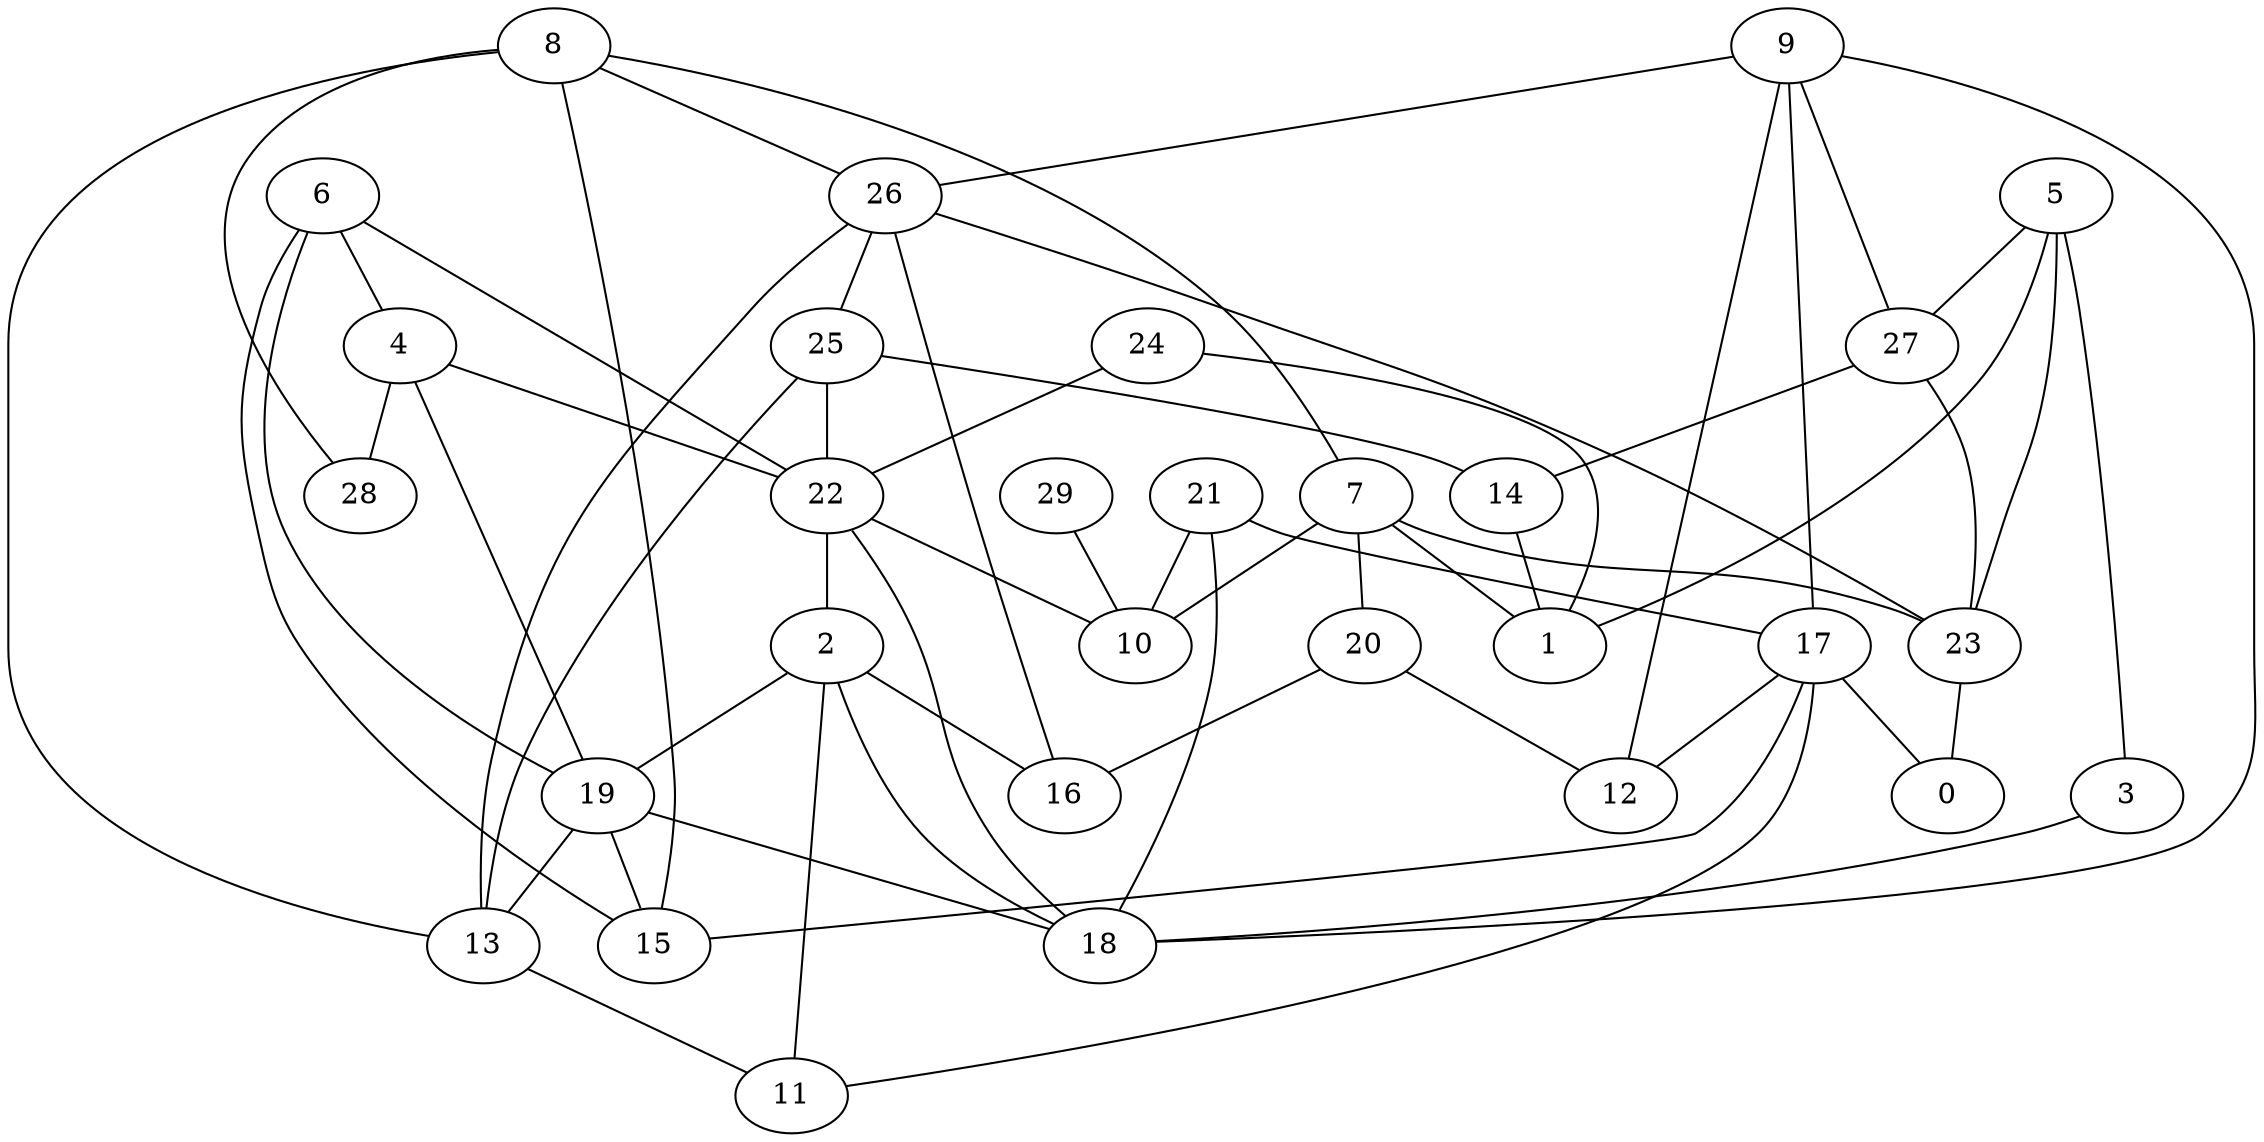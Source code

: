 digraph GG_graph {

subgraph G_graph {
edge [color = black]
"29" -> "10" [dir = none]
"24" -> "22" [dir = none]
"20" -> "12" [dir = none]
"14" -> "1" [dir = none]
"26" -> "23" [dir = none]
"26" -> "16" [dir = none]
"9" -> "27" [dir = none]
"9" -> "26" [dir = none]
"9" -> "12" [dir = none]
"9" -> "18" [dir = none]
"22" -> "10" [dir = none]
"22" -> "18" [dir = none]
"19" -> "18" [dir = none]
"25" -> "13" [dir = none]
"25" -> "14" [dir = none]
"25" -> "22" [dir = none]
"2" -> "18" [dir = none]
"6" -> "15" [dir = none]
"6" -> "19" [dir = none]
"3" -> "18" [dir = none]
"17" -> "0" [dir = none]
"17" -> "11" [dir = none]
"17" -> "12" [dir = none]
"4" -> "28" [dir = none]
"4" -> "19" [dir = none]
"7" -> "1" [dir = none]
"21" -> "18" [dir = none]
"8" -> "26" [dir = none]
"5" -> "1" [dir = none]
"5" -> "3" [dir = none]
"17" -> "15" [dir = none]
"9" -> "17" [dir = none]
"26" -> "25" [dir = none]
"27" -> "23" [dir = none]
"26" -> "13" [dir = none]
"6" -> "4" [dir = none]
"19" -> "15" [dir = none]
"2" -> "19" [dir = none]
"2" -> "16" [dir = none]
"23" -> "0" [dir = none]
"5" -> "23" [dir = none]
"7" -> "20" [dir = none]
"5" -> "27" [dir = none]
"7" -> "10" [dir = none]
"8" -> "13" [dir = none]
"8" -> "7" [dir = none]
"13" -> "11" [dir = none]
"27" -> "14" [dir = none]
"22" -> "2" [dir = none]
"24" -> "1" [dir = none]
"21" -> "17" [dir = none]
"6" -> "22" [dir = none]
"4" -> "22" [dir = none]
"7" -> "23" [dir = none]
"2" -> "11" [dir = none]
"8" -> "28" [dir = none]
"8" -> "15" [dir = none]
"19" -> "13" [dir = none]
"21" -> "10" [dir = none]
"20" -> "16" [dir = none]
}

}
